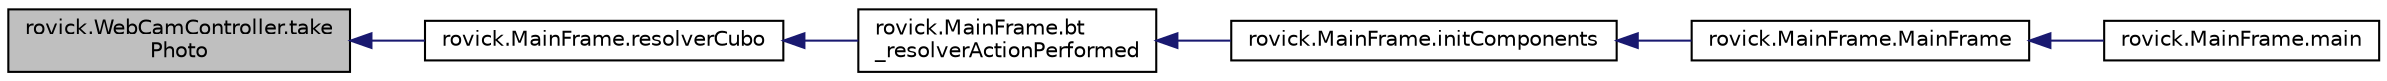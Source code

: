 digraph "rovick.WebCamController.takePhoto"
{
  edge [fontname="Helvetica",fontsize="10",labelfontname="Helvetica",labelfontsize="10"];
  node [fontname="Helvetica",fontsize="10",shape=record];
  rankdir="LR";
  Node17 [label="rovick.WebCamController.take\lPhoto",height=0.2,width=0.4,color="black", fillcolor="grey75", style="filled", fontcolor="black"];
  Node17 -> Node18 [dir="back",color="midnightblue",fontsize="10",style="solid",fontname="Helvetica"];
  Node18 [label="rovick.MainFrame.resolverCubo",height=0.2,width=0.4,color="black", fillcolor="white", style="filled",URL="$group___principales.html#gaa3e14d8711338048cba47d22606e668a",tooltip="Metodo que genera los movimientos necesarios para resolver el cubo. "];
  Node18 -> Node19 [dir="back",color="midnightblue",fontsize="10",style="solid",fontname="Helvetica"];
  Node19 [label="rovick.MainFrame.bt\l_resolverActionPerformed",height=0.2,width=0.4,color="black", fillcolor="white", style="filled",URL="$group___otros.html#ga97be6de2f330b3b3559fc5a3a67840ed"];
  Node19 -> Node20 [dir="back",color="midnightblue",fontsize="10",style="solid",fontname="Helvetica"];
  Node20 [label="rovick.MainFrame.initComponents",height=0.2,width=0.4,color="black", fillcolor="white", style="filled",URL="$classrovick_1_1_main_frame.html#a6bfda0f949106916323960d384a309e0"];
  Node20 -> Node21 [dir="back",color="midnightblue",fontsize="10",style="solid",fontname="Helvetica"];
  Node21 [label="rovick.MainFrame.MainFrame",height=0.2,width=0.4,color="black", fillcolor="white", style="filled",URL="$group___principales.html#ga511f1ff25cbcc94bf9a36611674b5fec",tooltip="Contrucotr de la victa principal. "];
  Node21 -> Node22 [dir="back",color="midnightblue",fontsize="10",style="solid",fontname="Helvetica"];
  Node22 [label="rovick.MainFrame.main",height=0.2,width=0.4,color="black", fillcolor="white", style="filled",URL="$classrovick_1_1_main_frame.html#ac31f17c5894a105267e32842324663ac"];
}

